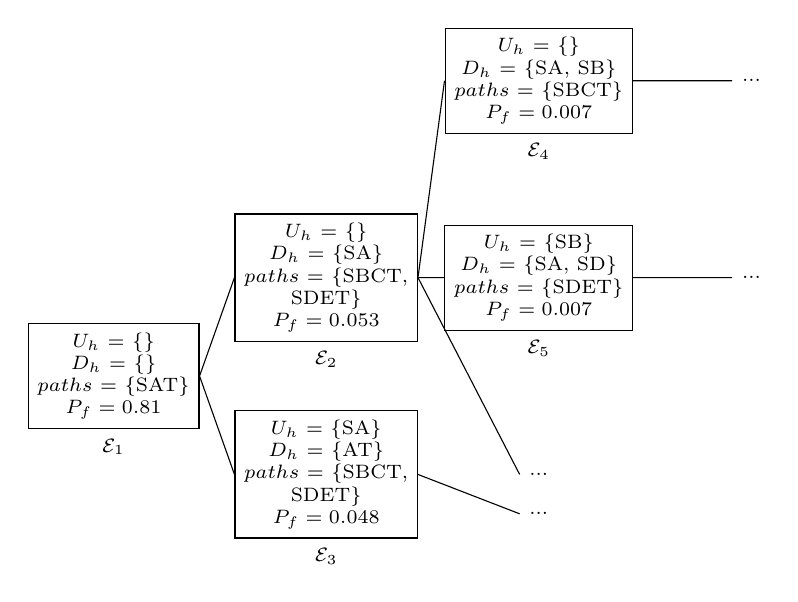 \begin{tikzpicture}
    [
        every node/.style={draw, rectangle},
        every text node part/.style={align=center, font=\scriptsize}, 
        parent anchor=east, 
        child anchor=west, 
        grow=east,
        level distance=27mm,
        sibling distance=25mm
    ]
    \node[label=below:$\mathcal{E}_1$]{$U_h$ = \{\} \\ $D_h$ = \{\} \\ $paths$ = \{SAT\} \\ $P_f = 0.81$}
        child{node[label=below:$\mathcal{E}_3$]{$U_h$ = \{SA\} \\ $D_h$ = \{AT\} \\ $paths$ = \{SBCT, \\ SDET\} \\ $P_f = 0.048$}
            child{node[draw=none,yshift=-.5cm]{...}}
        }
        child{node[label=below:$\mathcal{E}_2$]{$U_h$ = \{\} \\ $D_h$ = \{SA\} \\ $paths$ = \{SBCT, \\ SDET\} \\ $P_f = 0.053$}
            child{node[draw=none]{...}}    
            child{node[label=below:$\mathcal{E}_5$]{$U_h$ = \{SB\} \\ $D_h$ = \{SA, SD\} \\ $paths$ = \{SDET\} \\ $P_f = 0.007$}
                child{node[draw=none]{...}}
            }
            child{node[label=below:$\mathcal{E}_4$]{$U_h$ = \{\} \\ $D_h$ = \{SA, SB\} \\ $paths$ = \{SBCT\} \\ $P_f = 0.007$}
                child{node[draw=none]{...}}    
            }
        };
\end{tikzpicture}